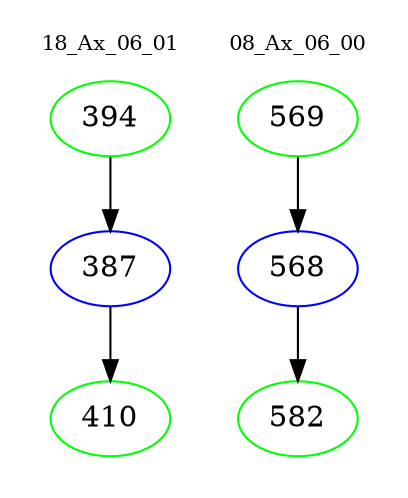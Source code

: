 digraph{
subgraph cluster_0 {
color = white
label = "18_Ax_06_01";
fontsize=10;
T0_394 [label="394", color="green"]
T0_394 -> T0_387 [color="black"]
T0_387 [label="387", color="blue"]
T0_387 -> T0_410 [color="black"]
T0_410 [label="410", color="green"]
}
subgraph cluster_1 {
color = white
label = "08_Ax_06_00";
fontsize=10;
T1_569 [label="569", color="green"]
T1_569 -> T1_568 [color="black"]
T1_568 [label="568", color="blue"]
T1_568 -> T1_582 [color="black"]
T1_582 [label="582", color="green"]
}
}
